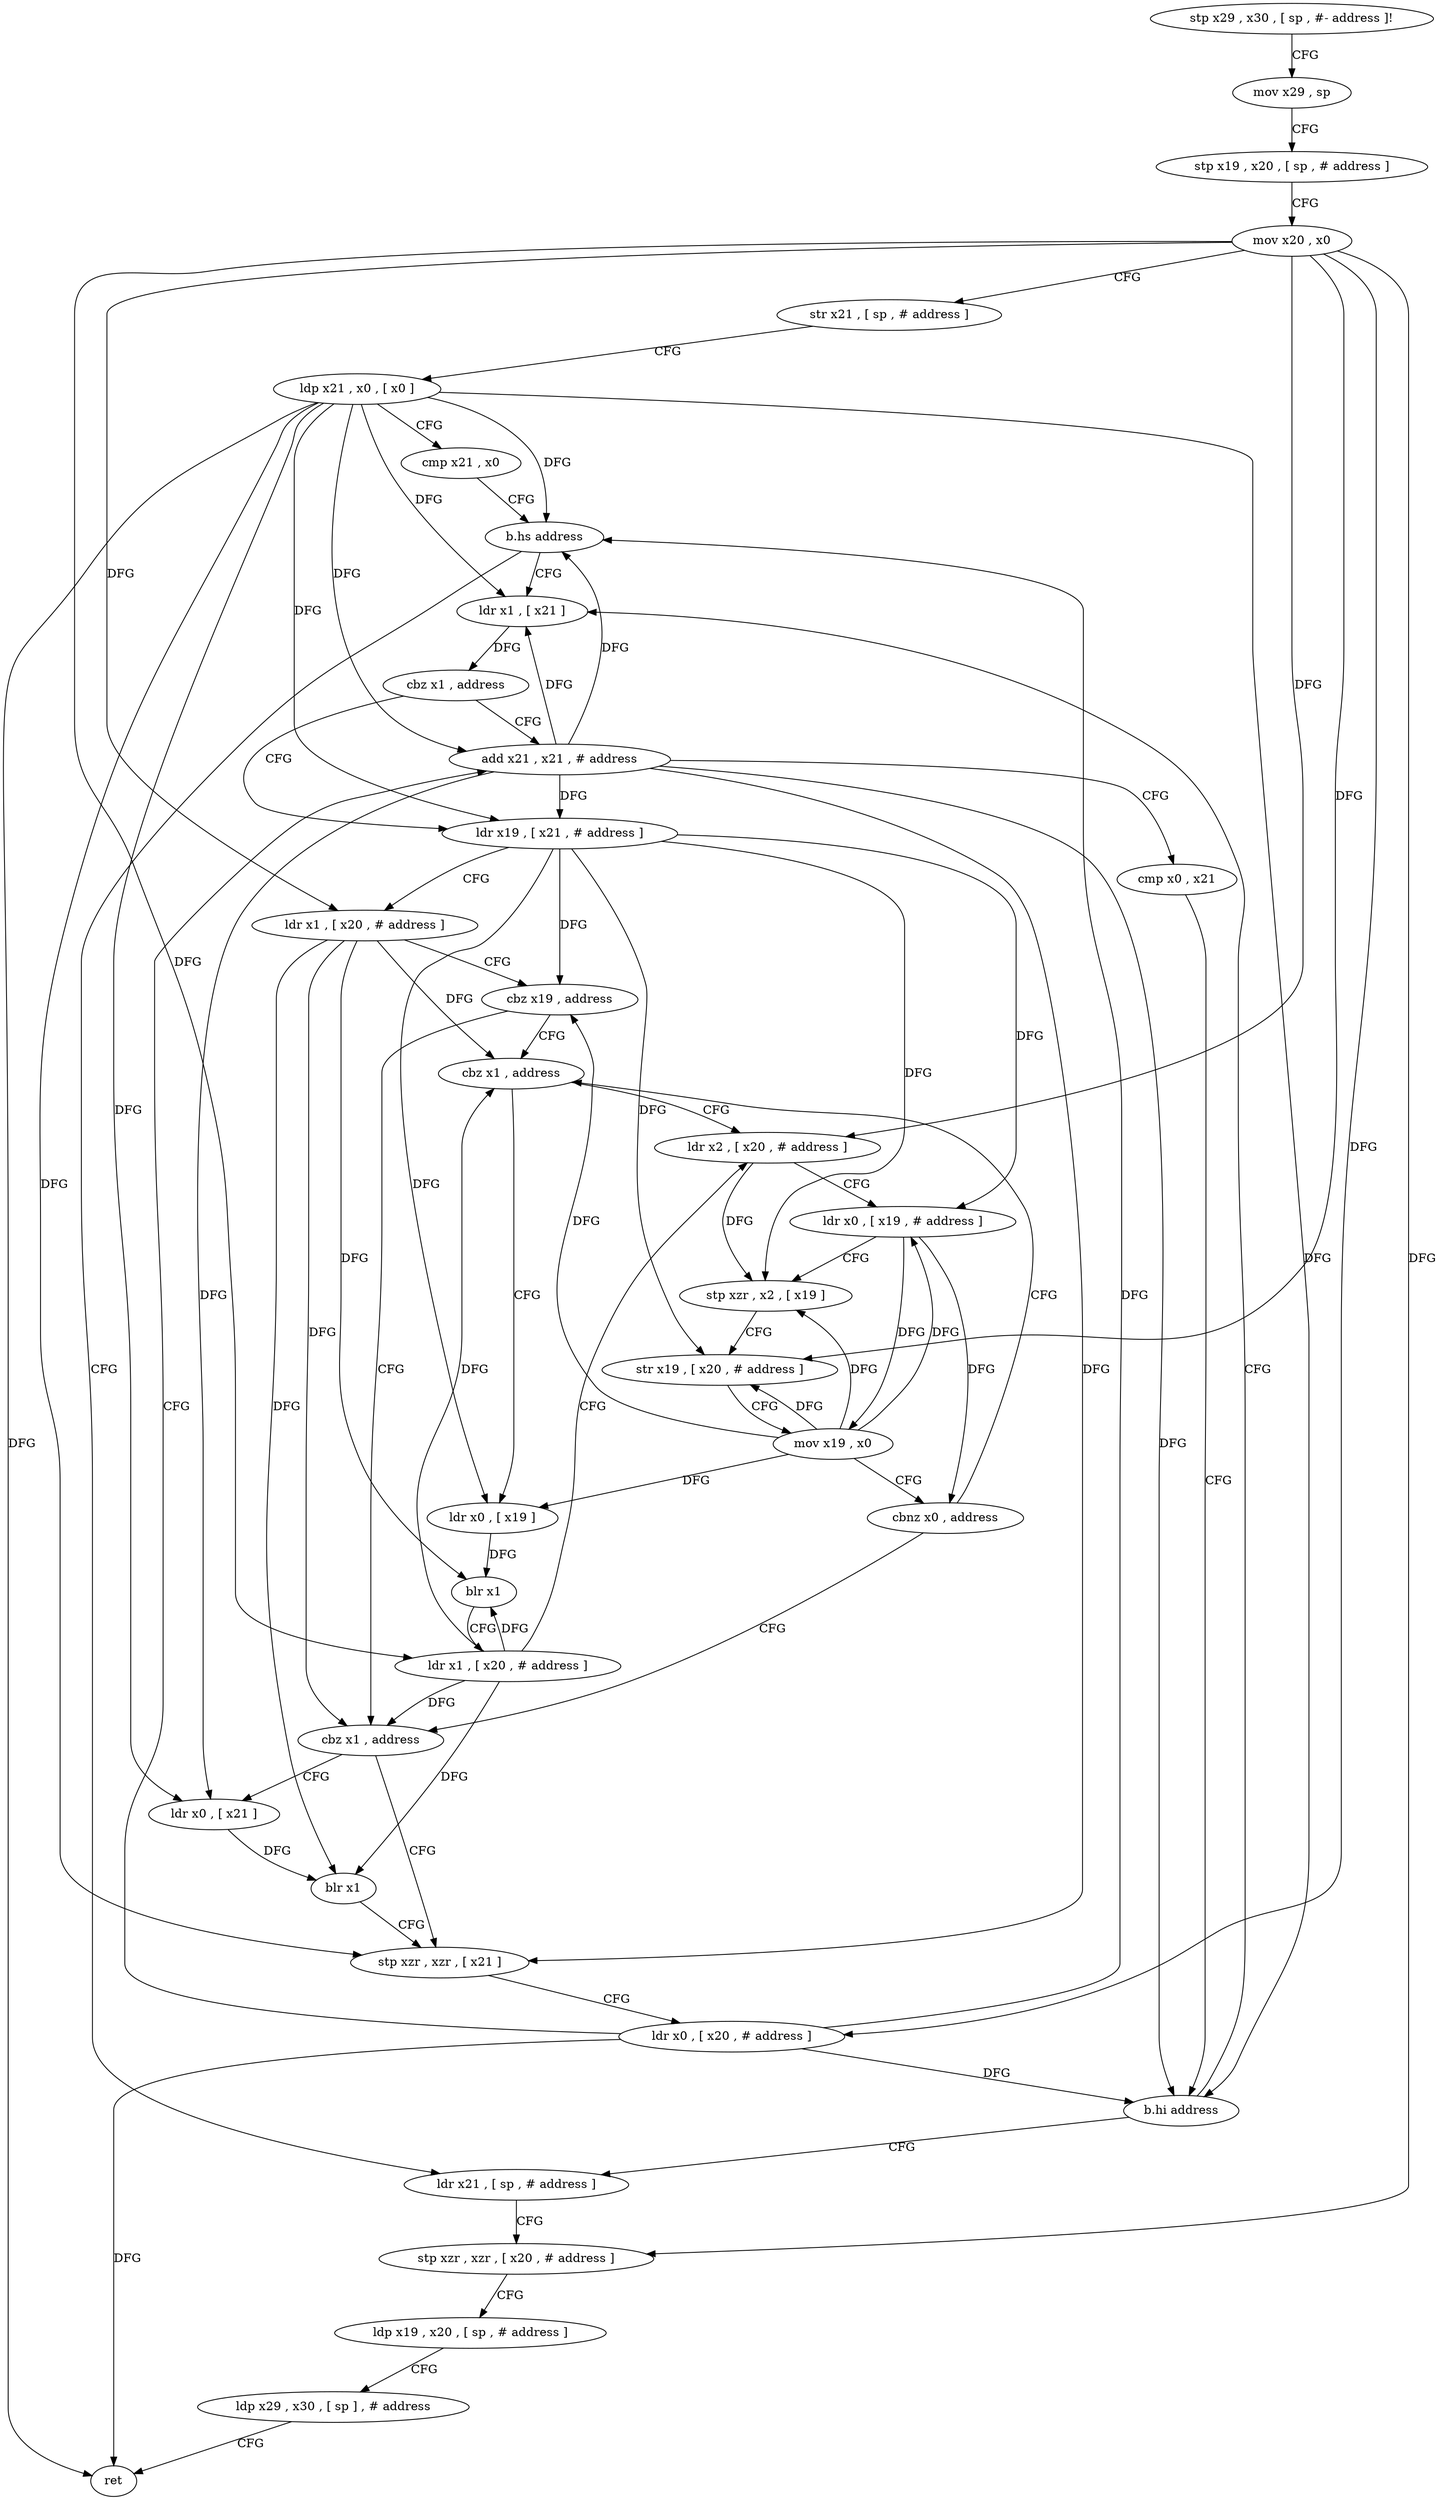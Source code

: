 digraph "func" {
"4284736" [label = "stp x29 , x30 , [ sp , #- address ]!" ]
"4284740" [label = "mov x29 , sp" ]
"4284744" [label = "stp x19 , x20 , [ sp , # address ]" ]
"4284748" [label = "mov x20 , x0" ]
"4284752" [label = "str x21 , [ sp , # address ]" ]
"4284756" [label = "ldp x21 , x0 , [ x0 ]" ]
"4284760" [label = "cmp x21 , x0" ]
"4284764" [label = "b.hs address" ]
"4284860" [label = "ldr x21 , [ sp , # address ]" ]
"4284768" [label = "ldr x1 , [ x21 ]" ]
"4284864" [label = "stp xzr , xzr , [ x20 , # address ]" ]
"4284868" [label = "ldp x19 , x20 , [ sp , # address ]" ]
"4284872" [label = "ldp x29 , x30 , [ sp ] , # address" ]
"4284876" [label = "ret" ]
"4284772" [label = "cbz x1 , address" ]
"4284848" [label = "add x21 , x21 , # address" ]
"4284776" [label = "ldr x19 , [ x21 , # address ]" ]
"4284852" [label = "cmp x0 , x21" ]
"4284856" [label = "b.hi address" ]
"4284780" [label = "ldr x1 , [ x20 , # address ]" ]
"4284784" [label = "cbz x19 , address" ]
"4284828" [label = "cbz x1 , address" ]
"4284788" [label = "cbz x1 , address" ]
"4284840" [label = "stp xzr , xzr , [ x21 ]" ]
"4284832" [label = "ldr x0 , [ x21 ]" ]
"4284804" [label = "ldr x2 , [ x20 , # address ]" ]
"4284792" [label = "ldr x0 , [ x19 ]" ]
"4284844" [label = "ldr x0 , [ x20 , # address ]" ]
"4284836" [label = "blr x1" ]
"4284808" [label = "ldr x0 , [ x19 , # address ]" ]
"4284812" [label = "stp xzr , x2 , [ x19 ]" ]
"4284816" [label = "str x19 , [ x20 , # address ]" ]
"4284820" [label = "mov x19 , x0" ]
"4284824" [label = "cbnz x0 , address" ]
"4284796" [label = "blr x1" ]
"4284800" [label = "ldr x1 , [ x20 , # address ]" ]
"4284736" -> "4284740" [ label = "CFG" ]
"4284740" -> "4284744" [ label = "CFG" ]
"4284744" -> "4284748" [ label = "CFG" ]
"4284748" -> "4284752" [ label = "CFG" ]
"4284748" -> "4284864" [ label = "DFG" ]
"4284748" -> "4284780" [ label = "DFG" ]
"4284748" -> "4284844" [ label = "DFG" ]
"4284748" -> "4284804" [ label = "DFG" ]
"4284748" -> "4284816" [ label = "DFG" ]
"4284748" -> "4284800" [ label = "DFG" ]
"4284752" -> "4284756" [ label = "CFG" ]
"4284756" -> "4284760" [ label = "CFG" ]
"4284756" -> "4284764" [ label = "DFG" ]
"4284756" -> "4284768" [ label = "DFG" ]
"4284756" -> "4284848" [ label = "DFG" ]
"4284756" -> "4284856" [ label = "DFG" ]
"4284756" -> "4284776" [ label = "DFG" ]
"4284756" -> "4284840" [ label = "DFG" ]
"4284756" -> "4284832" [ label = "DFG" ]
"4284756" -> "4284876" [ label = "DFG" ]
"4284760" -> "4284764" [ label = "CFG" ]
"4284764" -> "4284860" [ label = "CFG" ]
"4284764" -> "4284768" [ label = "CFG" ]
"4284860" -> "4284864" [ label = "CFG" ]
"4284768" -> "4284772" [ label = "DFG" ]
"4284864" -> "4284868" [ label = "CFG" ]
"4284868" -> "4284872" [ label = "CFG" ]
"4284872" -> "4284876" [ label = "CFG" ]
"4284772" -> "4284848" [ label = "CFG" ]
"4284772" -> "4284776" [ label = "CFG" ]
"4284848" -> "4284852" [ label = "CFG" ]
"4284848" -> "4284768" [ label = "DFG" ]
"4284848" -> "4284764" [ label = "DFG" ]
"4284848" -> "4284856" [ label = "DFG" ]
"4284848" -> "4284776" [ label = "DFG" ]
"4284848" -> "4284840" [ label = "DFG" ]
"4284848" -> "4284832" [ label = "DFG" ]
"4284776" -> "4284780" [ label = "CFG" ]
"4284776" -> "4284784" [ label = "DFG" ]
"4284776" -> "4284808" [ label = "DFG" ]
"4284776" -> "4284812" [ label = "DFG" ]
"4284776" -> "4284816" [ label = "DFG" ]
"4284776" -> "4284792" [ label = "DFG" ]
"4284852" -> "4284856" [ label = "CFG" ]
"4284856" -> "4284768" [ label = "CFG" ]
"4284856" -> "4284860" [ label = "CFG" ]
"4284780" -> "4284784" [ label = "CFG" ]
"4284780" -> "4284828" [ label = "DFG" ]
"4284780" -> "4284788" [ label = "DFG" ]
"4284780" -> "4284836" [ label = "DFG" ]
"4284780" -> "4284796" [ label = "DFG" ]
"4284784" -> "4284828" [ label = "CFG" ]
"4284784" -> "4284788" [ label = "CFG" ]
"4284828" -> "4284840" [ label = "CFG" ]
"4284828" -> "4284832" [ label = "CFG" ]
"4284788" -> "4284804" [ label = "CFG" ]
"4284788" -> "4284792" [ label = "CFG" ]
"4284840" -> "4284844" [ label = "CFG" ]
"4284832" -> "4284836" [ label = "DFG" ]
"4284804" -> "4284808" [ label = "CFG" ]
"4284804" -> "4284812" [ label = "DFG" ]
"4284792" -> "4284796" [ label = "DFG" ]
"4284844" -> "4284848" [ label = "CFG" ]
"4284844" -> "4284764" [ label = "DFG" ]
"4284844" -> "4284876" [ label = "DFG" ]
"4284844" -> "4284856" [ label = "DFG" ]
"4284836" -> "4284840" [ label = "CFG" ]
"4284808" -> "4284812" [ label = "CFG" ]
"4284808" -> "4284820" [ label = "DFG" ]
"4284808" -> "4284824" [ label = "DFG" ]
"4284812" -> "4284816" [ label = "CFG" ]
"4284816" -> "4284820" [ label = "CFG" ]
"4284820" -> "4284824" [ label = "CFG" ]
"4284820" -> "4284784" [ label = "DFG" ]
"4284820" -> "4284808" [ label = "DFG" ]
"4284820" -> "4284812" [ label = "DFG" ]
"4284820" -> "4284816" [ label = "DFG" ]
"4284820" -> "4284792" [ label = "DFG" ]
"4284824" -> "4284788" [ label = "CFG" ]
"4284824" -> "4284828" [ label = "CFG" ]
"4284796" -> "4284800" [ label = "CFG" ]
"4284800" -> "4284804" [ label = "CFG" ]
"4284800" -> "4284828" [ label = "DFG" ]
"4284800" -> "4284788" [ label = "DFG" ]
"4284800" -> "4284836" [ label = "DFG" ]
"4284800" -> "4284796" [ label = "DFG" ]
}
